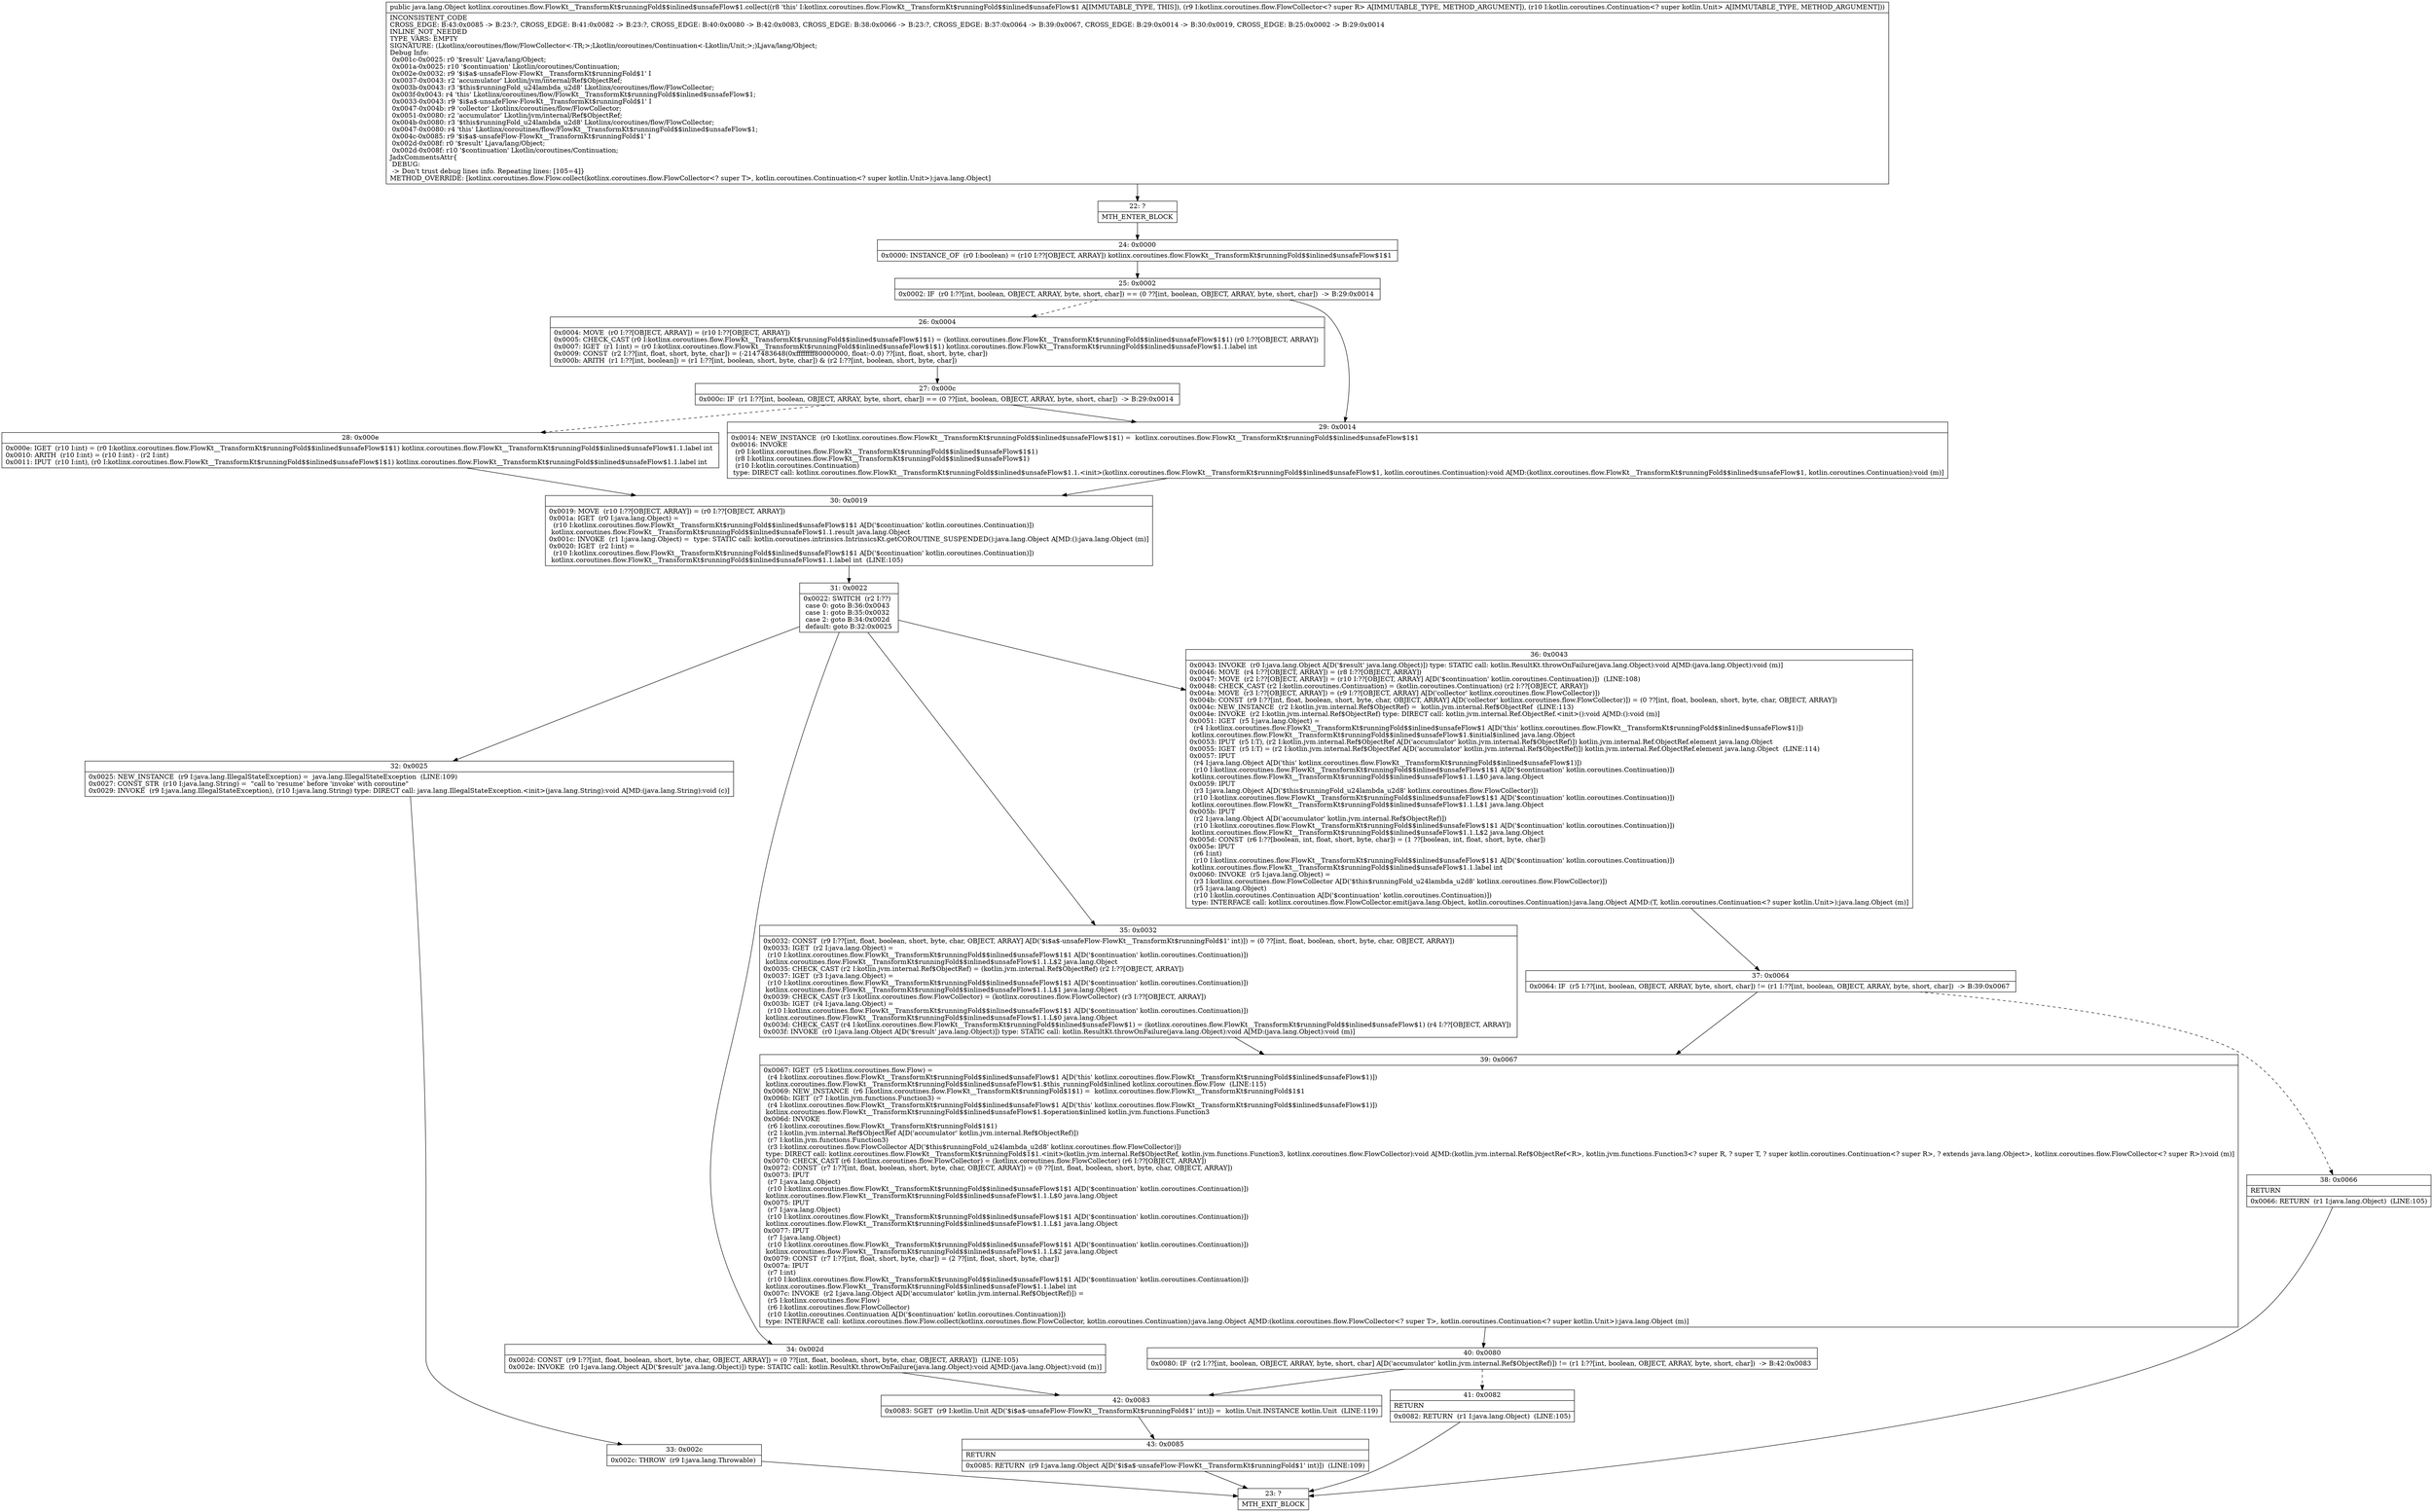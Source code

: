 digraph "CFG forkotlinx.coroutines.flow.FlowKt__TransformKt$runningFold$$inlined$unsafeFlow$1.collect(Lkotlinx\/coroutines\/flow\/FlowCollector;Lkotlin\/coroutines\/Continuation;)Ljava\/lang\/Object;" {
Node_22 [shape=record,label="{22\:\ ?|MTH_ENTER_BLOCK\l}"];
Node_24 [shape=record,label="{24\:\ 0x0000|0x0000: INSTANCE_OF  (r0 I:boolean) = (r10 I:??[OBJECT, ARRAY]) kotlinx.coroutines.flow.FlowKt__TransformKt$runningFold$$inlined$unsafeFlow$1$1 \l}"];
Node_25 [shape=record,label="{25\:\ 0x0002|0x0002: IF  (r0 I:??[int, boolean, OBJECT, ARRAY, byte, short, char]) == (0 ??[int, boolean, OBJECT, ARRAY, byte, short, char])  \-\> B:29:0x0014 \l}"];
Node_26 [shape=record,label="{26\:\ 0x0004|0x0004: MOVE  (r0 I:??[OBJECT, ARRAY]) = (r10 I:??[OBJECT, ARRAY]) \l0x0005: CHECK_CAST (r0 I:kotlinx.coroutines.flow.FlowKt__TransformKt$runningFold$$inlined$unsafeFlow$1$1) = (kotlinx.coroutines.flow.FlowKt__TransformKt$runningFold$$inlined$unsafeFlow$1$1) (r0 I:??[OBJECT, ARRAY]) \l0x0007: IGET  (r1 I:int) = (r0 I:kotlinx.coroutines.flow.FlowKt__TransformKt$runningFold$$inlined$unsafeFlow$1$1) kotlinx.coroutines.flow.FlowKt__TransformKt$runningFold$$inlined$unsafeFlow$1.1.label int \l0x0009: CONST  (r2 I:??[int, float, short, byte, char]) = (\-2147483648(0xffffffff80000000, float:\-0.0) ??[int, float, short, byte, char]) \l0x000b: ARITH  (r1 I:??[int, boolean]) = (r1 I:??[int, boolean, short, byte, char]) & (r2 I:??[int, boolean, short, byte, char]) \l}"];
Node_27 [shape=record,label="{27\:\ 0x000c|0x000c: IF  (r1 I:??[int, boolean, OBJECT, ARRAY, byte, short, char]) == (0 ??[int, boolean, OBJECT, ARRAY, byte, short, char])  \-\> B:29:0x0014 \l}"];
Node_28 [shape=record,label="{28\:\ 0x000e|0x000e: IGET  (r10 I:int) = (r0 I:kotlinx.coroutines.flow.FlowKt__TransformKt$runningFold$$inlined$unsafeFlow$1$1) kotlinx.coroutines.flow.FlowKt__TransformKt$runningFold$$inlined$unsafeFlow$1.1.label int \l0x0010: ARITH  (r10 I:int) = (r10 I:int) \- (r2 I:int) \l0x0011: IPUT  (r10 I:int), (r0 I:kotlinx.coroutines.flow.FlowKt__TransformKt$runningFold$$inlined$unsafeFlow$1$1) kotlinx.coroutines.flow.FlowKt__TransformKt$runningFold$$inlined$unsafeFlow$1.1.label int \l}"];
Node_30 [shape=record,label="{30\:\ 0x0019|0x0019: MOVE  (r10 I:??[OBJECT, ARRAY]) = (r0 I:??[OBJECT, ARRAY]) \l0x001a: IGET  (r0 I:java.lang.Object) = \l  (r10 I:kotlinx.coroutines.flow.FlowKt__TransformKt$runningFold$$inlined$unsafeFlow$1$1 A[D('$continuation' kotlin.coroutines.Continuation)])\l kotlinx.coroutines.flow.FlowKt__TransformKt$runningFold$$inlined$unsafeFlow$1.1.result java.lang.Object \l0x001c: INVOKE  (r1 I:java.lang.Object) =  type: STATIC call: kotlin.coroutines.intrinsics.IntrinsicsKt.getCOROUTINE_SUSPENDED():java.lang.Object A[MD:():java.lang.Object (m)]\l0x0020: IGET  (r2 I:int) = \l  (r10 I:kotlinx.coroutines.flow.FlowKt__TransformKt$runningFold$$inlined$unsafeFlow$1$1 A[D('$continuation' kotlin.coroutines.Continuation)])\l kotlinx.coroutines.flow.FlowKt__TransformKt$runningFold$$inlined$unsafeFlow$1.1.label int  (LINE:105)\l}"];
Node_31 [shape=record,label="{31\:\ 0x0022|0x0022: SWITCH  (r2 I:??)\l case 0: goto B:36:0x0043\l case 1: goto B:35:0x0032\l case 2: goto B:34:0x002d\l default: goto B:32:0x0025 \l}"];
Node_32 [shape=record,label="{32\:\ 0x0025|0x0025: NEW_INSTANCE  (r9 I:java.lang.IllegalStateException) =  java.lang.IllegalStateException  (LINE:109)\l0x0027: CONST_STR  (r10 I:java.lang.String) =  \"call to 'resume' before 'invoke' with coroutine\" \l0x0029: INVOKE  (r9 I:java.lang.IllegalStateException), (r10 I:java.lang.String) type: DIRECT call: java.lang.IllegalStateException.\<init\>(java.lang.String):void A[MD:(java.lang.String):void (c)]\l}"];
Node_33 [shape=record,label="{33\:\ 0x002c|0x002c: THROW  (r9 I:java.lang.Throwable) \l}"];
Node_23 [shape=record,label="{23\:\ ?|MTH_EXIT_BLOCK\l}"];
Node_34 [shape=record,label="{34\:\ 0x002d|0x002d: CONST  (r9 I:??[int, float, boolean, short, byte, char, OBJECT, ARRAY]) = (0 ??[int, float, boolean, short, byte, char, OBJECT, ARRAY])  (LINE:105)\l0x002e: INVOKE  (r0 I:java.lang.Object A[D('$result' java.lang.Object)]) type: STATIC call: kotlin.ResultKt.throwOnFailure(java.lang.Object):void A[MD:(java.lang.Object):void (m)]\l}"];
Node_42 [shape=record,label="{42\:\ 0x0083|0x0083: SGET  (r9 I:kotlin.Unit A[D('$i$a$\-unsafeFlow\-FlowKt__TransformKt$runningFold$1' int)]) =  kotlin.Unit.INSTANCE kotlin.Unit  (LINE:119)\l}"];
Node_43 [shape=record,label="{43\:\ 0x0085|RETURN\l|0x0085: RETURN  (r9 I:java.lang.Object A[D('$i$a$\-unsafeFlow\-FlowKt__TransformKt$runningFold$1' int)])  (LINE:109)\l}"];
Node_35 [shape=record,label="{35\:\ 0x0032|0x0032: CONST  (r9 I:??[int, float, boolean, short, byte, char, OBJECT, ARRAY] A[D('$i$a$\-unsafeFlow\-FlowKt__TransformKt$runningFold$1' int)]) = (0 ??[int, float, boolean, short, byte, char, OBJECT, ARRAY]) \l0x0033: IGET  (r2 I:java.lang.Object) = \l  (r10 I:kotlinx.coroutines.flow.FlowKt__TransformKt$runningFold$$inlined$unsafeFlow$1$1 A[D('$continuation' kotlin.coroutines.Continuation)])\l kotlinx.coroutines.flow.FlowKt__TransformKt$runningFold$$inlined$unsafeFlow$1.1.L$2 java.lang.Object \l0x0035: CHECK_CAST (r2 I:kotlin.jvm.internal.Ref$ObjectRef) = (kotlin.jvm.internal.Ref$ObjectRef) (r2 I:??[OBJECT, ARRAY]) \l0x0037: IGET  (r3 I:java.lang.Object) = \l  (r10 I:kotlinx.coroutines.flow.FlowKt__TransformKt$runningFold$$inlined$unsafeFlow$1$1 A[D('$continuation' kotlin.coroutines.Continuation)])\l kotlinx.coroutines.flow.FlowKt__TransformKt$runningFold$$inlined$unsafeFlow$1.1.L$1 java.lang.Object \l0x0039: CHECK_CAST (r3 I:kotlinx.coroutines.flow.FlowCollector) = (kotlinx.coroutines.flow.FlowCollector) (r3 I:??[OBJECT, ARRAY]) \l0x003b: IGET  (r4 I:java.lang.Object) = \l  (r10 I:kotlinx.coroutines.flow.FlowKt__TransformKt$runningFold$$inlined$unsafeFlow$1$1 A[D('$continuation' kotlin.coroutines.Continuation)])\l kotlinx.coroutines.flow.FlowKt__TransformKt$runningFold$$inlined$unsafeFlow$1.1.L$0 java.lang.Object \l0x003d: CHECK_CAST (r4 I:kotlinx.coroutines.flow.FlowKt__TransformKt$runningFold$$inlined$unsafeFlow$1) = (kotlinx.coroutines.flow.FlowKt__TransformKt$runningFold$$inlined$unsafeFlow$1) (r4 I:??[OBJECT, ARRAY]) \l0x003f: INVOKE  (r0 I:java.lang.Object A[D('$result' java.lang.Object)]) type: STATIC call: kotlin.ResultKt.throwOnFailure(java.lang.Object):void A[MD:(java.lang.Object):void (m)]\l}"];
Node_39 [shape=record,label="{39\:\ 0x0067|0x0067: IGET  (r5 I:kotlinx.coroutines.flow.Flow) = \l  (r4 I:kotlinx.coroutines.flow.FlowKt__TransformKt$runningFold$$inlined$unsafeFlow$1 A[D('this' kotlinx.coroutines.flow.FlowKt__TransformKt$runningFold$$inlined$unsafeFlow$1)])\l kotlinx.coroutines.flow.FlowKt__TransformKt$runningFold$$inlined$unsafeFlow$1.$this_runningFold$inlined kotlinx.coroutines.flow.Flow  (LINE:115)\l0x0069: NEW_INSTANCE  (r6 I:kotlinx.coroutines.flow.FlowKt__TransformKt$runningFold$1$1) =  kotlinx.coroutines.flow.FlowKt__TransformKt$runningFold$1$1 \l0x006b: IGET  (r7 I:kotlin.jvm.functions.Function3) = \l  (r4 I:kotlinx.coroutines.flow.FlowKt__TransformKt$runningFold$$inlined$unsafeFlow$1 A[D('this' kotlinx.coroutines.flow.FlowKt__TransformKt$runningFold$$inlined$unsafeFlow$1)])\l kotlinx.coroutines.flow.FlowKt__TransformKt$runningFold$$inlined$unsafeFlow$1.$operation$inlined kotlin.jvm.functions.Function3 \l0x006d: INVOKE  \l  (r6 I:kotlinx.coroutines.flow.FlowKt__TransformKt$runningFold$1$1)\l  (r2 I:kotlin.jvm.internal.Ref$ObjectRef A[D('accumulator' kotlin.jvm.internal.Ref$ObjectRef)])\l  (r7 I:kotlin.jvm.functions.Function3)\l  (r3 I:kotlinx.coroutines.flow.FlowCollector A[D('$this$runningFold_u24lambda_u2d8' kotlinx.coroutines.flow.FlowCollector)])\l type: DIRECT call: kotlinx.coroutines.flow.FlowKt__TransformKt$runningFold$1$1.\<init\>(kotlin.jvm.internal.Ref$ObjectRef, kotlin.jvm.functions.Function3, kotlinx.coroutines.flow.FlowCollector):void A[MD:(kotlin.jvm.internal.Ref$ObjectRef\<R\>, kotlin.jvm.functions.Function3\<? super R, ? super T, ? super kotlin.coroutines.Continuation\<? super R\>, ? extends java.lang.Object\>, kotlinx.coroutines.flow.FlowCollector\<? super R\>):void (m)]\l0x0070: CHECK_CAST (r6 I:kotlinx.coroutines.flow.FlowCollector) = (kotlinx.coroutines.flow.FlowCollector) (r6 I:??[OBJECT, ARRAY]) \l0x0072: CONST  (r7 I:??[int, float, boolean, short, byte, char, OBJECT, ARRAY]) = (0 ??[int, float, boolean, short, byte, char, OBJECT, ARRAY]) \l0x0073: IPUT  \l  (r7 I:java.lang.Object)\l  (r10 I:kotlinx.coroutines.flow.FlowKt__TransformKt$runningFold$$inlined$unsafeFlow$1$1 A[D('$continuation' kotlin.coroutines.Continuation)])\l kotlinx.coroutines.flow.FlowKt__TransformKt$runningFold$$inlined$unsafeFlow$1.1.L$0 java.lang.Object \l0x0075: IPUT  \l  (r7 I:java.lang.Object)\l  (r10 I:kotlinx.coroutines.flow.FlowKt__TransformKt$runningFold$$inlined$unsafeFlow$1$1 A[D('$continuation' kotlin.coroutines.Continuation)])\l kotlinx.coroutines.flow.FlowKt__TransformKt$runningFold$$inlined$unsafeFlow$1.1.L$1 java.lang.Object \l0x0077: IPUT  \l  (r7 I:java.lang.Object)\l  (r10 I:kotlinx.coroutines.flow.FlowKt__TransformKt$runningFold$$inlined$unsafeFlow$1$1 A[D('$continuation' kotlin.coroutines.Continuation)])\l kotlinx.coroutines.flow.FlowKt__TransformKt$runningFold$$inlined$unsafeFlow$1.1.L$2 java.lang.Object \l0x0079: CONST  (r7 I:??[int, float, short, byte, char]) = (2 ??[int, float, short, byte, char]) \l0x007a: IPUT  \l  (r7 I:int)\l  (r10 I:kotlinx.coroutines.flow.FlowKt__TransformKt$runningFold$$inlined$unsafeFlow$1$1 A[D('$continuation' kotlin.coroutines.Continuation)])\l kotlinx.coroutines.flow.FlowKt__TransformKt$runningFold$$inlined$unsafeFlow$1.1.label int \l0x007c: INVOKE  (r2 I:java.lang.Object A[D('accumulator' kotlin.jvm.internal.Ref$ObjectRef)]) = \l  (r5 I:kotlinx.coroutines.flow.Flow)\l  (r6 I:kotlinx.coroutines.flow.FlowCollector)\l  (r10 I:kotlin.coroutines.Continuation A[D('$continuation' kotlin.coroutines.Continuation)])\l type: INTERFACE call: kotlinx.coroutines.flow.Flow.collect(kotlinx.coroutines.flow.FlowCollector, kotlin.coroutines.Continuation):java.lang.Object A[MD:(kotlinx.coroutines.flow.FlowCollector\<? super T\>, kotlin.coroutines.Continuation\<? super kotlin.Unit\>):java.lang.Object (m)]\l}"];
Node_40 [shape=record,label="{40\:\ 0x0080|0x0080: IF  (r2 I:??[int, boolean, OBJECT, ARRAY, byte, short, char] A[D('accumulator' kotlin.jvm.internal.Ref$ObjectRef)]) != (r1 I:??[int, boolean, OBJECT, ARRAY, byte, short, char])  \-\> B:42:0x0083 \l}"];
Node_41 [shape=record,label="{41\:\ 0x0082|RETURN\l|0x0082: RETURN  (r1 I:java.lang.Object)  (LINE:105)\l}"];
Node_36 [shape=record,label="{36\:\ 0x0043|0x0043: INVOKE  (r0 I:java.lang.Object A[D('$result' java.lang.Object)]) type: STATIC call: kotlin.ResultKt.throwOnFailure(java.lang.Object):void A[MD:(java.lang.Object):void (m)]\l0x0046: MOVE  (r4 I:??[OBJECT, ARRAY]) = (r8 I:??[OBJECT, ARRAY]) \l0x0047: MOVE  (r2 I:??[OBJECT, ARRAY]) = (r10 I:??[OBJECT, ARRAY] A[D('$continuation' kotlin.coroutines.Continuation)])  (LINE:108)\l0x0048: CHECK_CAST (r2 I:kotlin.coroutines.Continuation) = (kotlin.coroutines.Continuation) (r2 I:??[OBJECT, ARRAY]) \l0x004a: MOVE  (r3 I:??[OBJECT, ARRAY]) = (r9 I:??[OBJECT, ARRAY] A[D('collector' kotlinx.coroutines.flow.FlowCollector)]) \l0x004b: CONST  (r9 I:??[int, float, boolean, short, byte, char, OBJECT, ARRAY] A[D('collector' kotlinx.coroutines.flow.FlowCollector)]) = (0 ??[int, float, boolean, short, byte, char, OBJECT, ARRAY]) \l0x004c: NEW_INSTANCE  (r2 I:kotlin.jvm.internal.Ref$ObjectRef) =  kotlin.jvm.internal.Ref$ObjectRef  (LINE:113)\l0x004e: INVOKE  (r2 I:kotlin.jvm.internal.Ref$ObjectRef) type: DIRECT call: kotlin.jvm.internal.Ref.ObjectRef.\<init\>():void A[MD:():void (m)]\l0x0051: IGET  (r5 I:java.lang.Object) = \l  (r4 I:kotlinx.coroutines.flow.FlowKt__TransformKt$runningFold$$inlined$unsafeFlow$1 A[D('this' kotlinx.coroutines.flow.FlowKt__TransformKt$runningFold$$inlined$unsafeFlow$1)])\l kotlinx.coroutines.flow.FlowKt__TransformKt$runningFold$$inlined$unsafeFlow$1.$initial$inlined java.lang.Object \l0x0053: IPUT  (r5 I:T), (r2 I:kotlin.jvm.internal.Ref$ObjectRef A[D('accumulator' kotlin.jvm.internal.Ref$ObjectRef)]) kotlin.jvm.internal.Ref.ObjectRef.element java.lang.Object \l0x0055: IGET  (r5 I:T) = (r2 I:kotlin.jvm.internal.Ref$ObjectRef A[D('accumulator' kotlin.jvm.internal.Ref$ObjectRef)]) kotlin.jvm.internal.Ref.ObjectRef.element java.lang.Object  (LINE:114)\l0x0057: IPUT  \l  (r4 I:java.lang.Object A[D('this' kotlinx.coroutines.flow.FlowKt__TransformKt$runningFold$$inlined$unsafeFlow$1)])\l  (r10 I:kotlinx.coroutines.flow.FlowKt__TransformKt$runningFold$$inlined$unsafeFlow$1$1 A[D('$continuation' kotlin.coroutines.Continuation)])\l kotlinx.coroutines.flow.FlowKt__TransformKt$runningFold$$inlined$unsafeFlow$1.1.L$0 java.lang.Object \l0x0059: IPUT  \l  (r3 I:java.lang.Object A[D('$this$runningFold_u24lambda_u2d8' kotlinx.coroutines.flow.FlowCollector)])\l  (r10 I:kotlinx.coroutines.flow.FlowKt__TransformKt$runningFold$$inlined$unsafeFlow$1$1 A[D('$continuation' kotlin.coroutines.Continuation)])\l kotlinx.coroutines.flow.FlowKt__TransformKt$runningFold$$inlined$unsafeFlow$1.1.L$1 java.lang.Object \l0x005b: IPUT  \l  (r2 I:java.lang.Object A[D('accumulator' kotlin.jvm.internal.Ref$ObjectRef)])\l  (r10 I:kotlinx.coroutines.flow.FlowKt__TransformKt$runningFold$$inlined$unsafeFlow$1$1 A[D('$continuation' kotlin.coroutines.Continuation)])\l kotlinx.coroutines.flow.FlowKt__TransformKt$runningFold$$inlined$unsafeFlow$1.1.L$2 java.lang.Object \l0x005d: CONST  (r6 I:??[boolean, int, float, short, byte, char]) = (1 ??[boolean, int, float, short, byte, char]) \l0x005e: IPUT  \l  (r6 I:int)\l  (r10 I:kotlinx.coroutines.flow.FlowKt__TransformKt$runningFold$$inlined$unsafeFlow$1$1 A[D('$continuation' kotlin.coroutines.Continuation)])\l kotlinx.coroutines.flow.FlowKt__TransformKt$runningFold$$inlined$unsafeFlow$1.1.label int \l0x0060: INVOKE  (r5 I:java.lang.Object) = \l  (r3 I:kotlinx.coroutines.flow.FlowCollector A[D('$this$runningFold_u24lambda_u2d8' kotlinx.coroutines.flow.FlowCollector)])\l  (r5 I:java.lang.Object)\l  (r10 I:kotlin.coroutines.Continuation A[D('$continuation' kotlin.coroutines.Continuation)])\l type: INTERFACE call: kotlinx.coroutines.flow.FlowCollector.emit(java.lang.Object, kotlin.coroutines.Continuation):java.lang.Object A[MD:(T, kotlin.coroutines.Continuation\<? super kotlin.Unit\>):java.lang.Object (m)]\l}"];
Node_37 [shape=record,label="{37\:\ 0x0064|0x0064: IF  (r5 I:??[int, boolean, OBJECT, ARRAY, byte, short, char]) != (r1 I:??[int, boolean, OBJECT, ARRAY, byte, short, char])  \-\> B:39:0x0067 \l}"];
Node_38 [shape=record,label="{38\:\ 0x0066|RETURN\l|0x0066: RETURN  (r1 I:java.lang.Object)  (LINE:105)\l}"];
Node_29 [shape=record,label="{29\:\ 0x0014|0x0014: NEW_INSTANCE  (r0 I:kotlinx.coroutines.flow.FlowKt__TransformKt$runningFold$$inlined$unsafeFlow$1$1) =  kotlinx.coroutines.flow.FlowKt__TransformKt$runningFold$$inlined$unsafeFlow$1$1 \l0x0016: INVOKE  \l  (r0 I:kotlinx.coroutines.flow.FlowKt__TransformKt$runningFold$$inlined$unsafeFlow$1$1)\l  (r8 I:kotlinx.coroutines.flow.FlowKt__TransformKt$runningFold$$inlined$unsafeFlow$1)\l  (r10 I:kotlin.coroutines.Continuation)\l type: DIRECT call: kotlinx.coroutines.flow.FlowKt__TransformKt$runningFold$$inlined$unsafeFlow$1.1.\<init\>(kotlinx.coroutines.flow.FlowKt__TransformKt$runningFold$$inlined$unsafeFlow$1, kotlin.coroutines.Continuation):void A[MD:(kotlinx.coroutines.flow.FlowKt__TransformKt$runningFold$$inlined$unsafeFlow$1, kotlin.coroutines.Continuation):void (m)]\l}"];
MethodNode[shape=record,label="{public java.lang.Object kotlinx.coroutines.flow.FlowKt__TransformKt$runningFold$$inlined$unsafeFlow$1.collect((r8 'this' I:kotlinx.coroutines.flow.FlowKt__TransformKt$runningFold$$inlined$unsafeFlow$1 A[IMMUTABLE_TYPE, THIS]), (r9 I:kotlinx.coroutines.flow.FlowCollector\<? super R\> A[IMMUTABLE_TYPE, METHOD_ARGUMENT]), (r10 I:kotlin.coroutines.Continuation\<? super kotlin.Unit\> A[IMMUTABLE_TYPE, METHOD_ARGUMENT]))  | INCONSISTENT_CODE\lCROSS_EDGE: B:43:0x0085 \-\> B:23:?, CROSS_EDGE: B:41:0x0082 \-\> B:23:?, CROSS_EDGE: B:40:0x0080 \-\> B:42:0x0083, CROSS_EDGE: B:38:0x0066 \-\> B:23:?, CROSS_EDGE: B:37:0x0064 \-\> B:39:0x0067, CROSS_EDGE: B:29:0x0014 \-\> B:30:0x0019, CROSS_EDGE: B:25:0x0002 \-\> B:29:0x0014\lINLINE_NOT_NEEDED\lTYPE_VARS: EMPTY\lSIGNATURE: (Lkotlinx\/coroutines\/flow\/FlowCollector\<\-TR;\>;Lkotlin\/coroutines\/Continuation\<\-Lkotlin\/Unit;\>;)Ljava\/lang\/Object;\lDebug Info:\l  0x001c\-0x0025: r0 '$result' Ljava\/lang\/Object;\l  0x001a\-0x0025: r10 '$continuation' Lkotlin\/coroutines\/Continuation;\l  0x002e\-0x0032: r9 '$i$a$\-unsafeFlow\-FlowKt__TransformKt$runningFold$1' I\l  0x0037\-0x0043: r2 'accumulator' Lkotlin\/jvm\/internal\/Ref$ObjectRef;\l  0x003b\-0x0043: r3 '$this$runningFold_u24lambda_u2d8' Lkotlinx\/coroutines\/flow\/FlowCollector;\l  0x003f\-0x0043: r4 'this' Lkotlinx\/coroutines\/flow\/FlowKt__TransformKt$runningFold$$inlined$unsafeFlow$1;\l  0x0033\-0x0043: r9 '$i$a$\-unsafeFlow\-FlowKt__TransformKt$runningFold$1' I\l  0x0047\-0x004b: r9 'collector' Lkotlinx\/coroutines\/flow\/FlowCollector;\l  0x0051\-0x0080: r2 'accumulator' Lkotlin\/jvm\/internal\/Ref$ObjectRef;\l  0x004b\-0x0080: r3 '$this$runningFold_u24lambda_u2d8' Lkotlinx\/coroutines\/flow\/FlowCollector;\l  0x0047\-0x0080: r4 'this' Lkotlinx\/coroutines\/flow\/FlowKt__TransformKt$runningFold$$inlined$unsafeFlow$1;\l  0x004c\-0x0085: r9 '$i$a$\-unsafeFlow\-FlowKt__TransformKt$runningFold$1' I\l  0x002d\-0x008f: r0 '$result' Ljava\/lang\/Object;\l  0x002d\-0x008f: r10 '$continuation' Lkotlin\/coroutines\/Continuation;\lJadxCommentsAttr\{\l DEBUG: \l \-\> Don't trust debug lines info. Repeating lines: [105=4]\}\lMETHOD_OVERRIDE: [kotlinx.coroutines.flow.Flow.collect(kotlinx.coroutines.flow.FlowCollector\<? super T\>, kotlin.coroutines.Continuation\<? super kotlin.Unit\>):java.lang.Object]\l}"];
MethodNode -> Node_22;Node_22 -> Node_24;
Node_24 -> Node_25;
Node_25 -> Node_26[style=dashed];
Node_25 -> Node_29;
Node_26 -> Node_27;
Node_27 -> Node_28[style=dashed];
Node_27 -> Node_29;
Node_28 -> Node_30;
Node_30 -> Node_31;
Node_31 -> Node_32;
Node_31 -> Node_34;
Node_31 -> Node_35;
Node_31 -> Node_36;
Node_32 -> Node_33;
Node_33 -> Node_23;
Node_34 -> Node_42;
Node_42 -> Node_43;
Node_43 -> Node_23;
Node_35 -> Node_39;
Node_39 -> Node_40;
Node_40 -> Node_41[style=dashed];
Node_40 -> Node_42;
Node_41 -> Node_23;
Node_36 -> Node_37;
Node_37 -> Node_38[style=dashed];
Node_37 -> Node_39;
Node_38 -> Node_23;
Node_29 -> Node_30;
}

